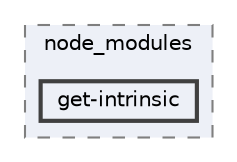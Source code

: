 digraph "pkiclassroomrescheduler/src/main/frontend/node_modules/get-intrinsic"
{
 // LATEX_PDF_SIZE
  bgcolor="transparent";
  edge [fontname=Helvetica,fontsize=10,labelfontname=Helvetica,labelfontsize=10];
  node [fontname=Helvetica,fontsize=10,shape=box,height=0.2,width=0.4];
  compound=true
  subgraph clusterdir_72953eda66ccb3a2722c28e1c3e6c23b {
    graph [ bgcolor="#edf0f7", pencolor="grey50", label="node_modules", fontname=Helvetica,fontsize=10 style="filled,dashed", URL="dir_72953eda66ccb3a2722c28e1c3e6c23b.html",tooltip=""]
  dir_a9e9f6246066f06be35516f80eb9ce51 [label="get-intrinsic", fillcolor="#edf0f7", color="grey25", style="filled,bold", URL="dir_a9e9f6246066f06be35516f80eb9ce51.html",tooltip=""];
  }
}
